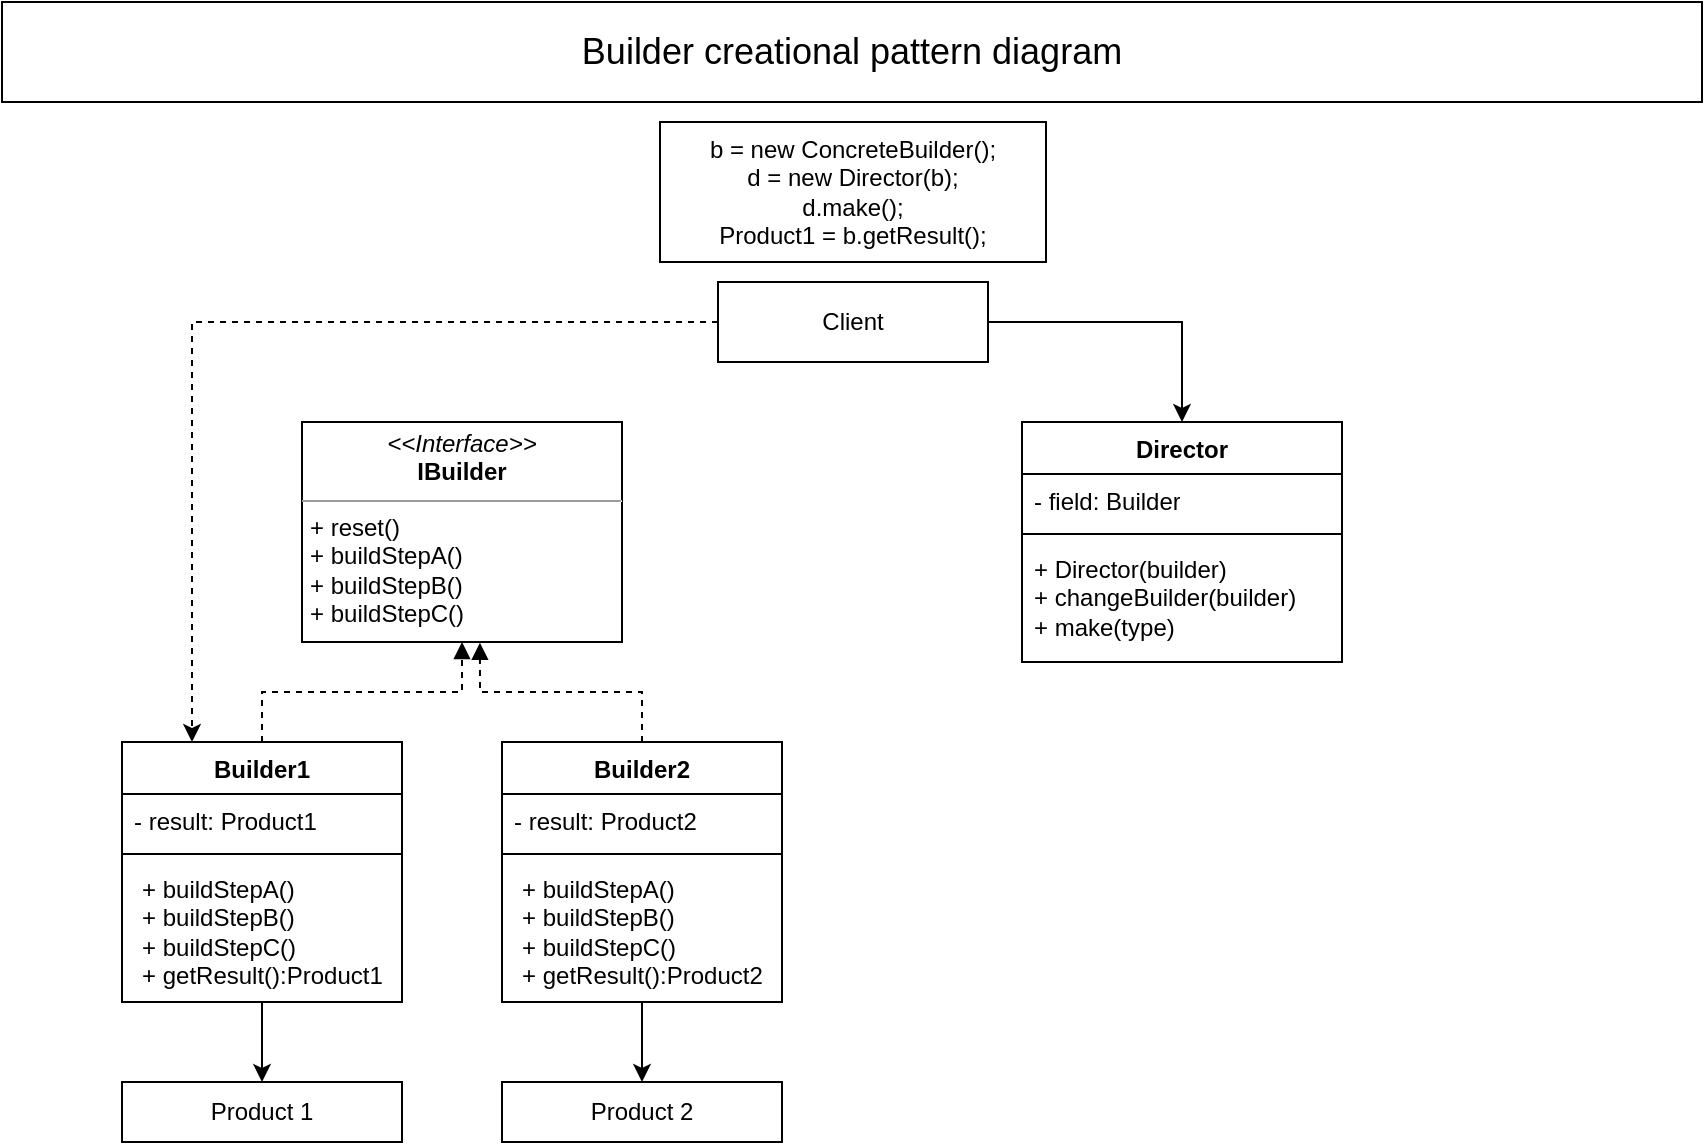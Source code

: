 <mxfile version="21.0.6" type="github"><diagram name="Page-1" id="GT3Ai1EYmM5jQcIjxVcB"><mxGraphModel dx="875" dy="484" grid="1" gridSize="10" guides="1" tooltips="1" connect="1" arrows="1" fold="1" page="1" pageScale="1" pageWidth="850" pageHeight="1100" math="0" shadow="0"><root><mxCell id="0"/><mxCell id="1" parent="0"/><mxCell id="ltmc8bo2FxZ4G50s5ha_-1" value="&lt;font style=&quot;font-size: 18px;&quot;&gt;Builder creational pattern diagram&lt;/font&gt;" style="rounded=0;whiteSpace=wrap;html=1;" vertex="1" parent="1"><mxGeometry width="850" height="50" as="geometry"/></mxCell><mxCell id="ltmc8bo2FxZ4G50s5ha_-75" style="edgeStyle=orthogonalEdgeStyle;rounded=0;orthogonalLoop=1;jettySize=auto;html=1;exitX=1;exitY=0.5;exitDx=0;exitDy=0;entryX=0.5;entryY=0;entryDx=0;entryDy=0;" edge="1" parent="1" source="ltmc8bo2FxZ4G50s5ha_-52" target="ltmc8bo2FxZ4G50s5ha_-58"><mxGeometry relative="1" as="geometry"/></mxCell><mxCell id="ltmc8bo2FxZ4G50s5ha_-76" style="edgeStyle=orthogonalEdgeStyle;rounded=0;orthogonalLoop=1;jettySize=auto;html=1;entryX=0.25;entryY=0;entryDx=0;entryDy=0;dashed=1;" edge="1" parent="1" source="ltmc8bo2FxZ4G50s5ha_-52" target="ltmc8bo2FxZ4G50s5ha_-62"><mxGeometry relative="1" as="geometry"/></mxCell><mxCell id="ltmc8bo2FxZ4G50s5ha_-52" value="Client" style="html=1;whiteSpace=wrap;" vertex="1" parent="1"><mxGeometry x="358" y="140" width="135" height="40" as="geometry"/></mxCell><mxCell id="ltmc8bo2FxZ4G50s5ha_-57" value="&lt;p style=&quot;margin:0px;margin-top:4px;text-align:center;&quot;&gt;&lt;i&gt;&amp;lt;&amp;lt;Interface&amp;gt;&amp;gt;&lt;/i&gt;&lt;br&gt;&lt;b&gt;IBuilder&lt;/b&gt;&lt;/p&gt;&lt;hr size=&quot;1&quot;&gt;&lt;p style=&quot;margin:0px;margin-left:4px;&quot;&gt;+ reset()&lt;br&gt;+ buildStepA()&lt;/p&gt;&lt;p style=&quot;margin:0px;margin-left:4px;&quot;&gt;+ buildStepB()&lt;/p&gt;&lt;p style=&quot;margin:0px;margin-left:4px;&quot;&gt;+ buildStepC()&lt;/p&gt;&lt;p style=&quot;margin:0px;margin-left:4px;&quot;&gt;&lt;br&gt;&lt;/p&gt;" style="verticalAlign=top;align=left;overflow=fill;fontSize=12;fontFamily=Helvetica;html=1;whiteSpace=wrap;" vertex="1" parent="1"><mxGeometry x="150" y="210" width="160" height="110" as="geometry"/></mxCell><mxCell id="ltmc8bo2FxZ4G50s5ha_-58" value="Director" style="swimlane;fontStyle=1;align=center;verticalAlign=top;childLayout=stackLayout;horizontal=1;startSize=26;horizontalStack=0;resizeParent=1;resizeParentMax=0;resizeLast=0;collapsible=1;marginBottom=0;whiteSpace=wrap;html=1;" vertex="1" parent="1"><mxGeometry x="510" y="210" width="160" height="120" as="geometry"/></mxCell><mxCell id="ltmc8bo2FxZ4G50s5ha_-59" value="- field: Builder" style="text;strokeColor=none;fillColor=none;align=left;verticalAlign=top;spacingLeft=4;spacingRight=4;overflow=hidden;rotatable=0;points=[[0,0.5],[1,0.5]];portConstraint=eastwest;whiteSpace=wrap;html=1;" vertex="1" parent="ltmc8bo2FxZ4G50s5ha_-58"><mxGeometry y="26" width="160" height="26" as="geometry"/></mxCell><mxCell id="ltmc8bo2FxZ4G50s5ha_-60" value="" style="line;strokeWidth=1;fillColor=none;align=left;verticalAlign=middle;spacingTop=-1;spacingLeft=3;spacingRight=3;rotatable=0;labelPosition=right;points=[];portConstraint=eastwest;strokeColor=inherit;" vertex="1" parent="ltmc8bo2FxZ4G50s5ha_-58"><mxGeometry y="52" width="160" height="8" as="geometry"/></mxCell><mxCell id="ltmc8bo2FxZ4G50s5ha_-61" value="+ Director(builder)&lt;br&gt;+ changeBuilder(builder)&lt;br&gt;+ make(type)" style="text;strokeColor=none;fillColor=none;align=left;verticalAlign=top;spacingLeft=4;spacingRight=4;overflow=hidden;rotatable=0;points=[[0,0.5],[1,0.5]];portConstraint=eastwest;whiteSpace=wrap;html=1;" vertex="1" parent="ltmc8bo2FxZ4G50s5ha_-58"><mxGeometry y="60" width="160" height="60" as="geometry"/></mxCell><mxCell id="ltmc8bo2FxZ4G50s5ha_-71" value="" style="edgeStyle=orthogonalEdgeStyle;rounded=0;orthogonalLoop=1;jettySize=auto;html=1;" edge="1" parent="1" source="ltmc8bo2FxZ4G50s5ha_-62" target="ltmc8bo2FxZ4G50s5ha_-70"><mxGeometry relative="1" as="geometry"/></mxCell><mxCell id="ltmc8bo2FxZ4G50s5ha_-77" style="edgeStyle=orthogonalEdgeStyle;rounded=0;orthogonalLoop=1;jettySize=auto;html=1;exitX=0.5;exitY=0;exitDx=0;exitDy=0;entryX=0.5;entryY=1;entryDx=0;entryDy=0;dashed=1;endArrow=block;endFill=1;" edge="1" parent="1" source="ltmc8bo2FxZ4G50s5ha_-62" target="ltmc8bo2FxZ4G50s5ha_-57"><mxGeometry relative="1" as="geometry"/></mxCell><mxCell id="ltmc8bo2FxZ4G50s5ha_-62" value="Builder1" style="swimlane;fontStyle=1;align=center;verticalAlign=top;childLayout=stackLayout;horizontal=1;startSize=26;horizontalStack=0;resizeParent=1;resizeParentMax=0;resizeLast=0;collapsible=1;marginBottom=0;whiteSpace=wrap;html=1;" vertex="1" parent="1"><mxGeometry x="60" y="370" width="140" height="130" as="geometry"/></mxCell><mxCell id="ltmc8bo2FxZ4G50s5ha_-63" value="- result: Product1" style="text;strokeColor=none;fillColor=none;align=left;verticalAlign=top;spacingLeft=4;spacingRight=4;overflow=hidden;rotatable=0;points=[[0,0.5],[1,0.5]];portConstraint=eastwest;whiteSpace=wrap;html=1;" vertex="1" parent="ltmc8bo2FxZ4G50s5ha_-62"><mxGeometry y="26" width="140" height="26" as="geometry"/></mxCell><mxCell id="ltmc8bo2FxZ4G50s5ha_-64" value="" style="line;strokeWidth=1;fillColor=none;align=left;verticalAlign=middle;spacingTop=-1;spacingLeft=3;spacingRight=3;rotatable=0;labelPosition=right;points=[];portConstraint=eastwest;strokeColor=inherit;" vertex="1" parent="ltmc8bo2FxZ4G50s5ha_-62"><mxGeometry y="52" width="140" height="8" as="geometry"/></mxCell><mxCell id="ltmc8bo2FxZ4G50s5ha_-65" value="&lt;p style=&quot;border-color: var(--border-color); margin: 0px 0px 0px 4px;&quot;&gt;+ buildStepA()&lt;/p&gt;&lt;p style=&quot;border-color: var(--border-color); margin: 0px 0px 0px 4px;&quot;&gt;+ buildStepB()&lt;/p&gt;&lt;p style=&quot;border-color: var(--border-color); margin: 0px 0px 0px 4px;&quot;&gt;+ buildStepC()&lt;/p&gt;&lt;p style=&quot;border-color: var(--border-color); margin: 0px 0px 0px 4px;&quot;&gt;+ getResult():Product1&lt;/p&gt;" style="text;strokeColor=none;fillColor=none;align=left;verticalAlign=top;spacingLeft=4;spacingRight=4;overflow=hidden;rotatable=0;points=[[0,0.5],[1,0.5]];portConstraint=eastwest;whiteSpace=wrap;html=1;" vertex="1" parent="ltmc8bo2FxZ4G50s5ha_-62"><mxGeometry y="60" width="140" height="70" as="geometry"/></mxCell><mxCell id="ltmc8bo2FxZ4G50s5ha_-73" value="" style="edgeStyle=orthogonalEdgeStyle;rounded=0;orthogonalLoop=1;jettySize=auto;html=1;" edge="1" parent="1" source="ltmc8bo2FxZ4G50s5ha_-66" target="ltmc8bo2FxZ4G50s5ha_-72"><mxGeometry relative="1" as="geometry"/></mxCell><mxCell id="ltmc8bo2FxZ4G50s5ha_-78" style="edgeStyle=orthogonalEdgeStyle;rounded=0;orthogonalLoop=1;jettySize=auto;html=1;entryX=0.556;entryY=1.003;entryDx=0;entryDy=0;entryPerimeter=0;dashed=1;endArrow=block;endFill=1;" edge="1" parent="1" source="ltmc8bo2FxZ4G50s5ha_-66" target="ltmc8bo2FxZ4G50s5ha_-57"><mxGeometry relative="1" as="geometry"/></mxCell><mxCell id="ltmc8bo2FxZ4G50s5ha_-66" value="Builder2" style="swimlane;fontStyle=1;align=center;verticalAlign=top;childLayout=stackLayout;horizontal=1;startSize=26;horizontalStack=0;resizeParent=1;resizeParentMax=0;resizeLast=0;collapsible=1;marginBottom=0;whiteSpace=wrap;html=1;" vertex="1" parent="1"><mxGeometry x="250" y="370" width="140" height="130" as="geometry"/></mxCell><mxCell id="ltmc8bo2FxZ4G50s5ha_-67" value="- result: Product2" style="text;strokeColor=none;fillColor=none;align=left;verticalAlign=top;spacingLeft=4;spacingRight=4;overflow=hidden;rotatable=0;points=[[0,0.5],[1,0.5]];portConstraint=eastwest;whiteSpace=wrap;html=1;" vertex="1" parent="ltmc8bo2FxZ4G50s5ha_-66"><mxGeometry y="26" width="140" height="26" as="geometry"/></mxCell><mxCell id="ltmc8bo2FxZ4G50s5ha_-68" value="" style="line;strokeWidth=1;fillColor=none;align=left;verticalAlign=middle;spacingTop=-1;spacingLeft=3;spacingRight=3;rotatable=0;labelPosition=right;points=[];portConstraint=eastwest;strokeColor=inherit;" vertex="1" parent="ltmc8bo2FxZ4G50s5ha_-66"><mxGeometry y="52" width="140" height="8" as="geometry"/></mxCell><mxCell id="ltmc8bo2FxZ4G50s5ha_-69" value="&lt;p style=&quot;border-color: var(--border-color); margin: 0px 0px 0px 4px;&quot;&gt;+ buildStepA()&lt;/p&gt;&lt;p style=&quot;border-color: var(--border-color); margin: 0px 0px 0px 4px;&quot;&gt;+ buildStepB()&lt;/p&gt;&lt;p style=&quot;border-color: var(--border-color); margin: 0px 0px 0px 4px;&quot;&gt;+ buildStepC()&lt;/p&gt;&lt;p style=&quot;border-color: var(--border-color); margin: 0px 0px 0px 4px;&quot;&gt;+ getResult():Product2&lt;/p&gt;" style="text;strokeColor=none;fillColor=none;align=left;verticalAlign=top;spacingLeft=4;spacingRight=4;overflow=hidden;rotatable=0;points=[[0,0.5],[1,0.5]];portConstraint=eastwest;whiteSpace=wrap;html=1;" vertex="1" parent="ltmc8bo2FxZ4G50s5ha_-66"><mxGeometry y="60" width="140" height="70" as="geometry"/></mxCell><mxCell id="ltmc8bo2FxZ4G50s5ha_-70" value="Product 1" style="html=1;whiteSpace=wrap;" vertex="1" parent="1"><mxGeometry x="60" y="540" width="140" height="30" as="geometry"/></mxCell><mxCell id="ltmc8bo2FxZ4G50s5ha_-72" value="Product 2" style="html=1;whiteSpace=wrap;" vertex="1" parent="1"><mxGeometry x="250" y="540" width="140" height="30" as="geometry"/></mxCell><mxCell id="ltmc8bo2FxZ4G50s5ha_-74" value="b = new ConcreteBuilder();&lt;br&gt;d = new Director(b);&lt;br&gt;d.make();&lt;br&gt;Product1 = b.getResult();" style="html=1;whiteSpace=wrap;" vertex="1" parent="1"><mxGeometry x="329" y="60" width="193" height="70" as="geometry"/></mxCell></root></mxGraphModel></diagram></mxfile>